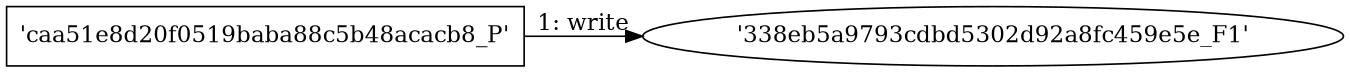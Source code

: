 digraph "D:\Learning\Paper\apt\基于CTI的攻击预警\Dataset\攻击图\ASGfromALLCTI\The evolution of Microsoft Threat Protection, December update.dot" {
rankdir="LR"
size="9"
fixedsize="false"
splines="true"
nodesep=0.3
ranksep=0
fontsize=10
overlap="scalexy"
engine= "neato"
	"'338eb5a9793cdbd5302d92a8fc459e5e_F1'" [node_type=file shape=ellipse]
	"'caa51e8d20f0519baba88c5b48acacb8_P'" [node_type=Process shape=box]
	"'caa51e8d20f0519baba88c5b48acacb8_P'" -> "'338eb5a9793cdbd5302d92a8fc459e5e_F1'" [label="1: write"]
}
